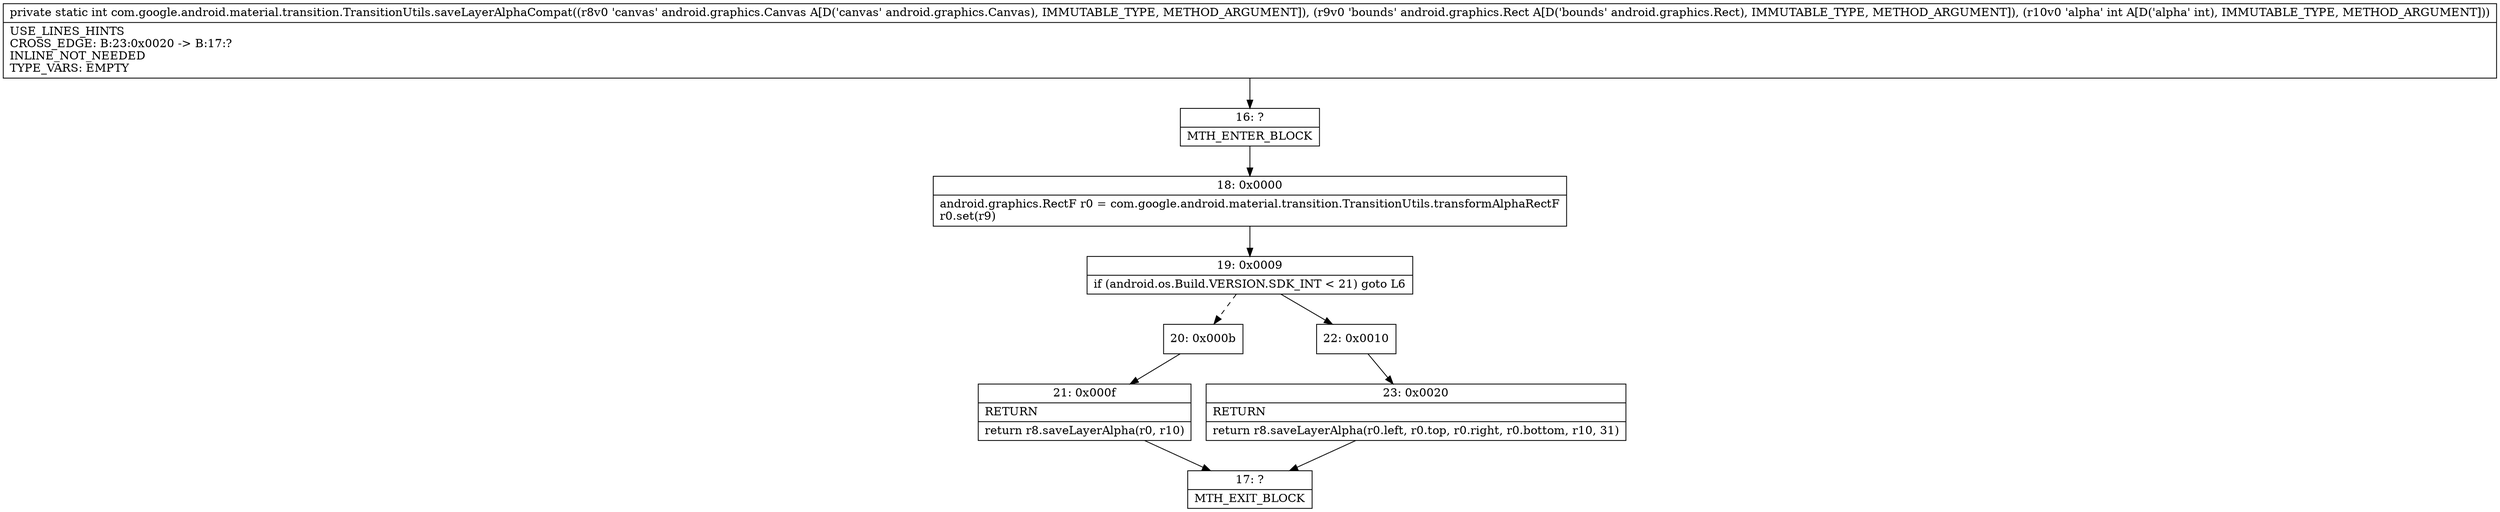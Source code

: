 digraph "CFG forcom.google.android.material.transition.TransitionUtils.saveLayerAlphaCompat(Landroid\/graphics\/Canvas;Landroid\/graphics\/Rect;I)I" {
Node_16 [shape=record,label="{16\:\ ?|MTH_ENTER_BLOCK\l}"];
Node_18 [shape=record,label="{18\:\ 0x0000|android.graphics.RectF r0 = com.google.android.material.transition.TransitionUtils.transformAlphaRectF\lr0.set(r9)\l}"];
Node_19 [shape=record,label="{19\:\ 0x0009|if (android.os.Build.VERSION.SDK_INT \< 21) goto L6\l}"];
Node_20 [shape=record,label="{20\:\ 0x000b}"];
Node_21 [shape=record,label="{21\:\ 0x000f|RETURN\l|return r8.saveLayerAlpha(r0, r10)\l}"];
Node_17 [shape=record,label="{17\:\ ?|MTH_EXIT_BLOCK\l}"];
Node_22 [shape=record,label="{22\:\ 0x0010}"];
Node_23 [shape=record,label="{23\:\ 0x0020|RETURN\l|return r8.saveLayerAlpha(r0.left, r0.top, r0.right, r0.bottom, r10, 31)\l}"];
MethodNode[shape=record,label="{private static int com.google.android.material.transition.TransitionUtils.saveLayerAlphaCompat((r8v0 'canvas' android.graphics.Canvas A[D('canvas' android.graphics.Canvas), IMMUTABLE_TYPE, METHOD_ARGUMENT]), (r9v0 'bounds' android.graphics.Rect A[D('bounds' android.graphics.Rect), IMMUTABLE_TYPE, METHOD_ARGUMENT]), (r10v0 'alpha' int A[D('alpha' int), IMMUTABLE_TYPE, METHOD_ARGUMENT]))  | USE_LINES_HINTS\lCROSS_EDGE: B:23:0x0020 \-\> B:17:?\lINLINE_NOT_NEEDED\lTYPE_VARS: EMPTY\l}"];
MethodNode -> Node_16;Node_16 -> Node_18;
Node_18 -> Node_19;
Node_19 -> Node_20[style=dashed];
Node_19 -> Node_22;
Node_20 -> Node_21;
Node_21 -> Node_17;
Node_22 -> Node_23;
Node_23 -> Node_17;
}

